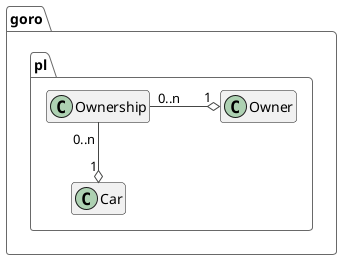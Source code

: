 @startuml
!theme vibrant

skinparam classAttributeIconSize 0

class goro.pl.Owner{}

class goro.pl.Car{}

class goro.pl.Ownership{}

goro.pl.Owner "1" o-[norank]-- "0..n" goro.pl.Ownership
goro.pl.Ownership "0..n" --o "1" goro.pl.Car

hide fields
hide methods

@enduml